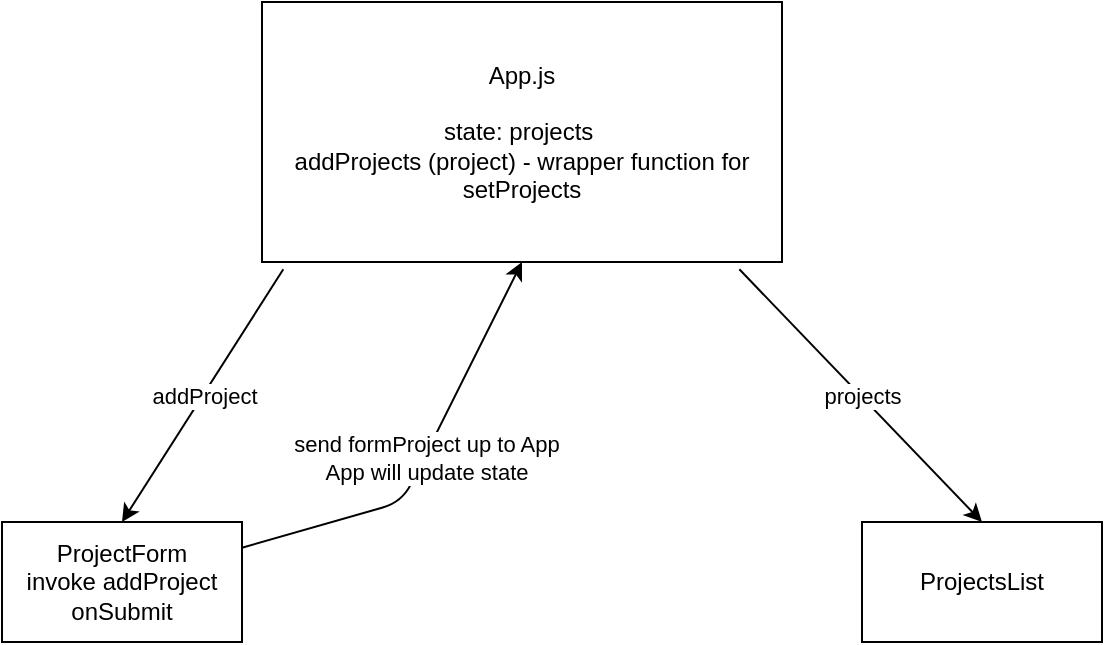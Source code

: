 <mxfile>
    <diagram id="gC1HgnGN3FJ9G6MOnL6A" name="Page-1">
        <mxGraphModel dx="817" dy="442" grid="1" gridSize="10" guides="1" tooltips="1" connect="1" arrows="1" fold="1" page="1" pageScale="1" pageWidth="850" pageHeight="1100" math="0" shadow="0">
            <root>
                <mxCell id="0"/>
                <mxCell id="1" parent="0"/>
                <mxCell id="2" value="App.js&lt;br&gt;&lt;br&gt;state: projects&amp;nbsp;&lt;br&gt;addProjects (project) - wrapper function for setProjects" style="whiteSpace=wrap;html=1;" vertex="1" parent="1">
                    <mxGeometry x="230" y="70" width="260" height="130" as="geometry"/>
                </mxCell>
                <mxCell id="3" value="ProjectForm&lt;br&gt;invoke addProject onSubmit" style="whiteSpace=wrap;html=1;" vertex="1" parent="1">
                    <mxGeometry x="100" y="330" width="120" height="60" as="geometry"/>
                </mxCell>
                <mxCell id="5" value="ProjectsList" style="whiteSpace=wrap;html=1;" vertex="1" parent="1">
                    <mxGeometry x="530" y="330" width="120" height="60" as="geometry"/>
                </mxCell>
                <mxCell id="6" value="" style="endArrow=classic;html=1;exitX=0.041;exitY=1.028;exitDx=0;exitDy=0;exitPerimeter=0;entryX=0.5;entryY=0;entryDx=0;entryDy=0;" edge="1" parent="1" source="2" target="3">
                    <mxGeometry relative="1" as="geometry">
                        <mxPoint x="350" y="290" as="sourcePoint"/>
                        <mxPoint x="450" y="290" as="targetPoint"/>
                    </mxGeometry>
                </mxCell>
                <mxCell id="7" value="addProject" style="edgeLabel;resizable=0;html=1;align=center;verticalAlign=middle;" connectable="0" vertex="1" parent="6">
                    <mxGeometry relative="1" as="geometry"/>
                </mxCell>
                <mxCell id="8" value="" style="endArrow=classic;html=1;exitX=0.918;exitY=1.028;exitDx=0;exitDy=0;exitPerimeter=0;entryX=0.5;entryY=0;entryDx=0;entryDy=0;" edge="1" parent="1" source="2" target="5">
                    <mxGeometry relative="1" as="geometry">
                        <mxPoint x="350" y="290" as="sourcePoint"/>
                        <mxPoint x="450" y="290" as="targetPoint"/>
                    </mxGeometry>
                </mxCell>
                <mxCell id="9" value="projects" style="edgeLabel;resizable=0;html=1;align=center;verticalAlign=middle;" connectable="0" vertex="1" parent="8">
                    <mxGeometry relative="1" as="geometry"/>
                </mxCell>
                <mxCell id="10" value="" style="endArrow=classic;html=1;entryX=0.5;entryY=1;entryDx=0;entryDy=0;" edge="1" parent="1" source="3" target="2">
                    <mxGeometry relative="1" as="geometry">
                        <mxPoint x="350" y="280" as="sourcePoint"/>
                        <mxPoint x="450" y="280" as="targetPoint"/>
                        <Array as="points">
                            <mxPoint x="300" y="320"/>
                        </Array>
                    </mxGeometry>
                </mxCell>
                <mxCell id="11" value="send formProject up to App&lt;br&gt;App will update state" style="edgeLabel;resizable=0;html=1;align=center;verticalAlign=middle;" connectable="0" vertex="1" parent="10">
                    <mxGeometry relative="1" as="geometry"/>
                </mxCell>
            </root>
        </mxGraphModel>
    </diagram>
</mxfile>